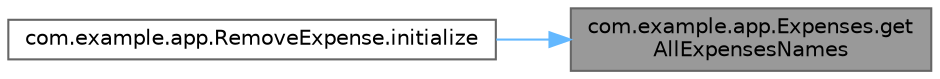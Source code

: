 digraph "com.example.app.Expenses.getAllExpensesNames"
{
 // LATEX_PDF_SIZE
  bgcolor="transparent";
  edge [fontname=Helvetica,fontsize=10,labelfontname=Helvetica,labelfontsize=10];
  node [fontname=Helvetica,fontsize=10,shape=box,height=0.2,width=0.4];
  rankdir="RL";
  Node1 [id="Node000001",label="com.example.app.Expenses.get\lAllExpensesNames",height=0.2,width=0.4,color="gray40", fillcolor="grey60", style="filled", fontcolor="black",tooltip=" "];
  Node1 -> Node2 [id="edge3_Node000001_Node000002",dir="back",color="steelblue1",style="solid",tooltip=" "];
  Node2 [id="Node000002",label="com.example.app.RemoveExpense.initialize",height=0.2,width=0.4,color="grey40", fillcolor="white", style="filled",URL="$classcom_1_1example_1_1app_1_1_remove_expense.html#ac66d559d7927ded32a65a52db668056d",tooltip=" "];
}

